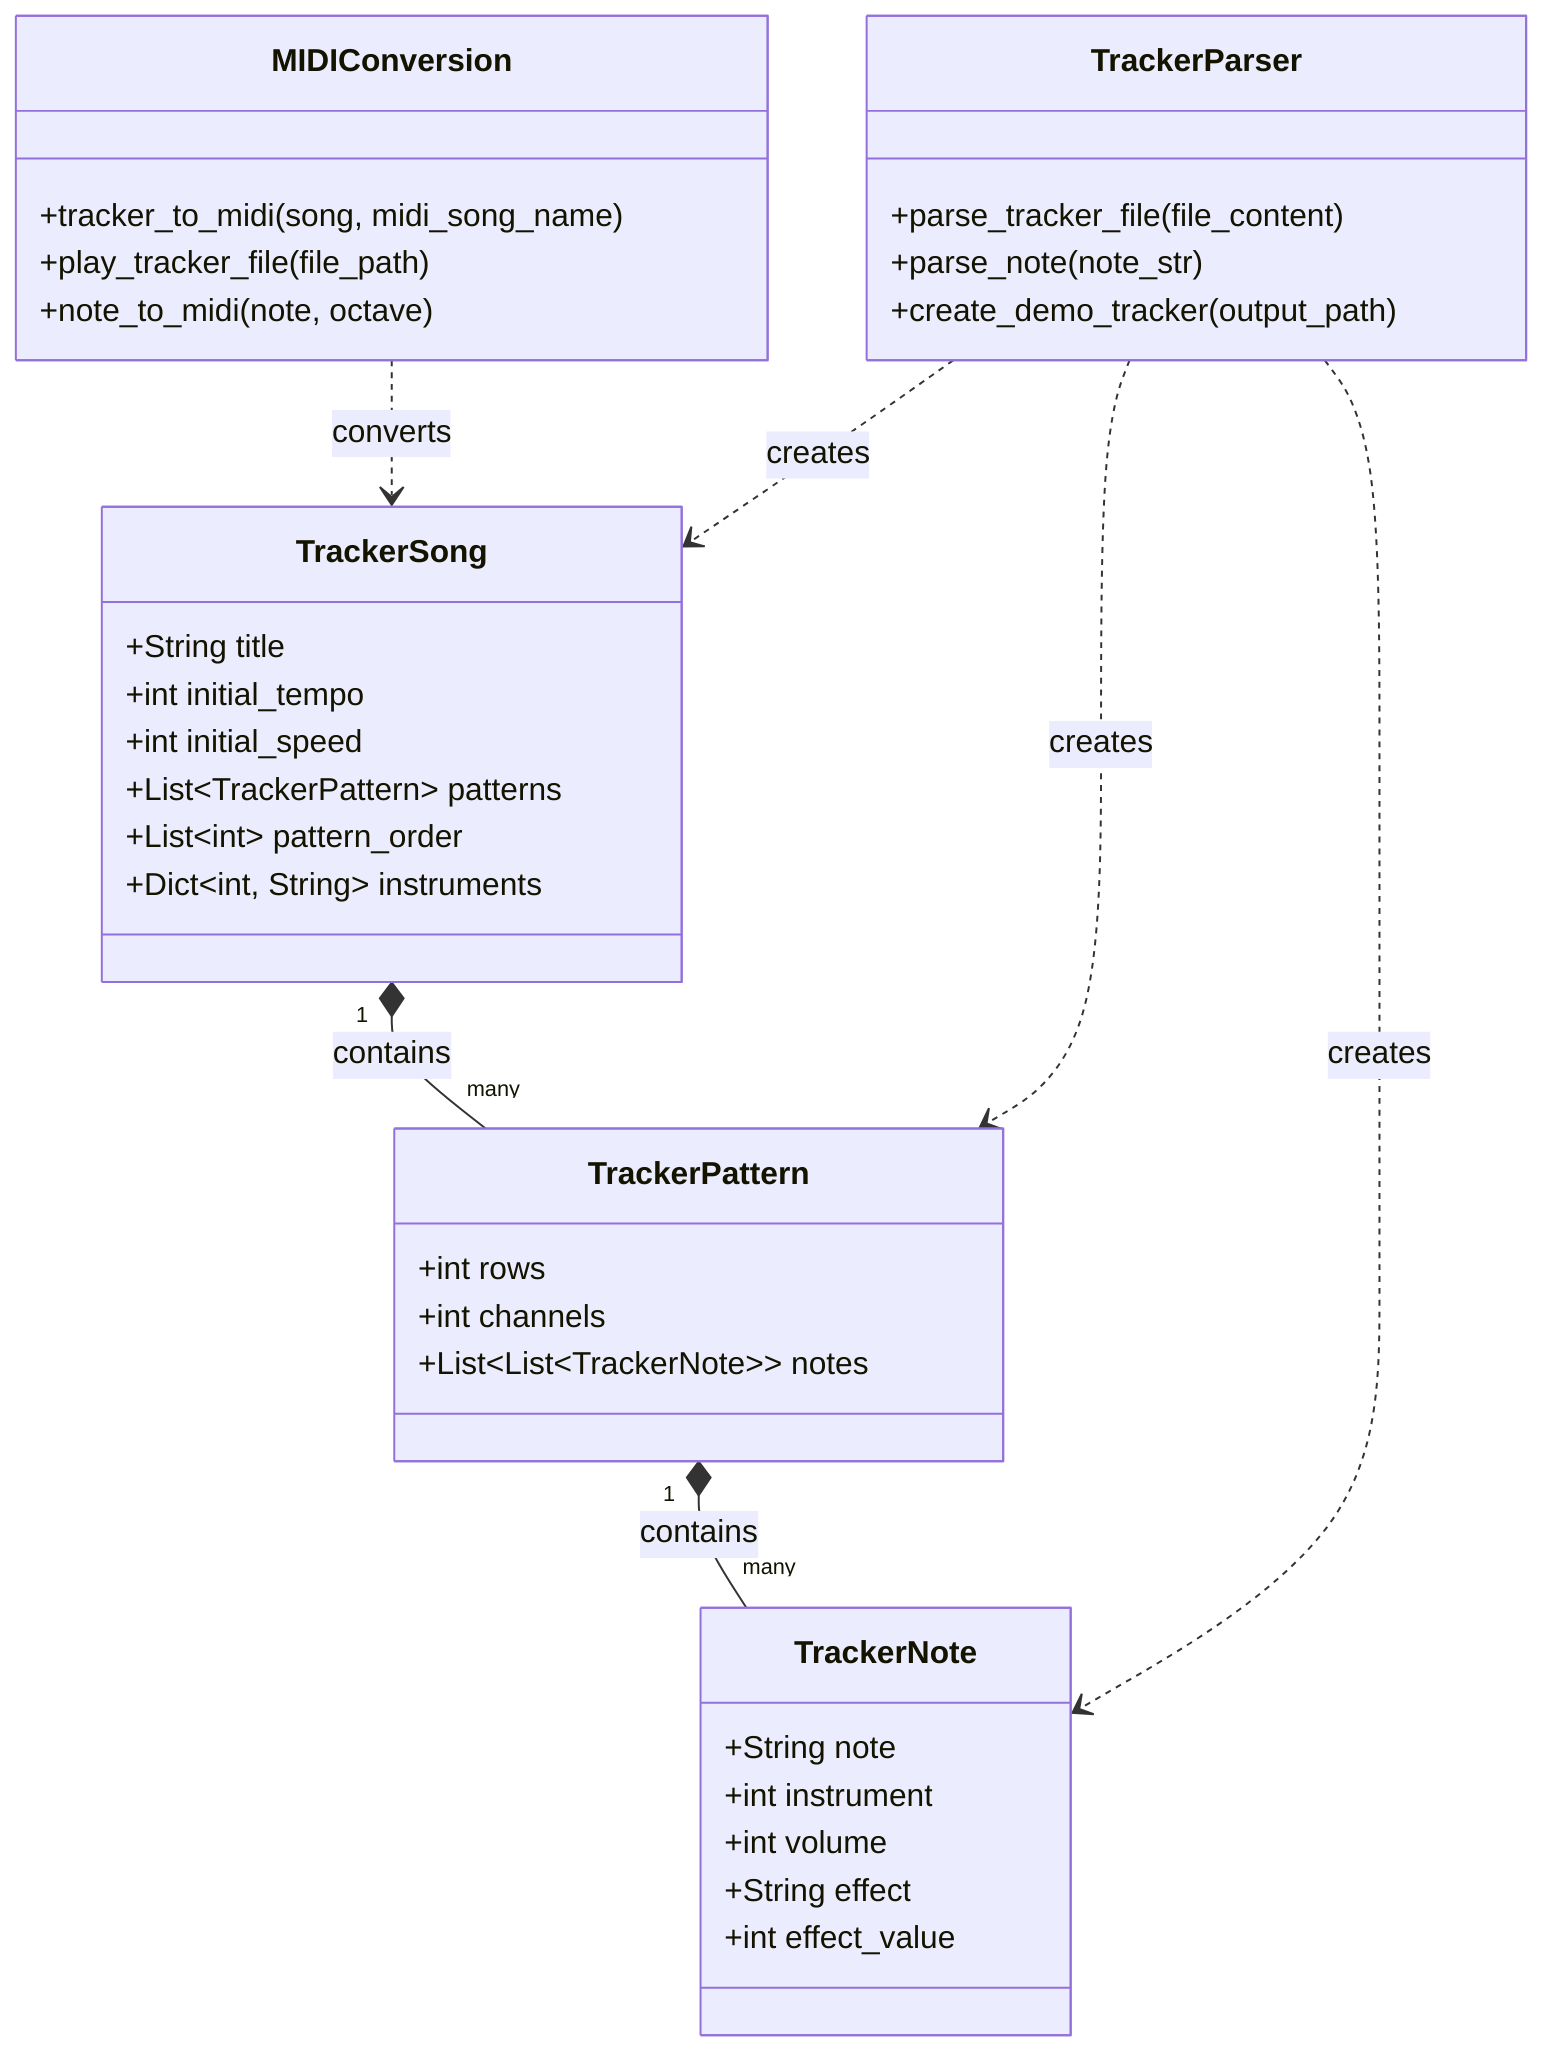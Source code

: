 classDiagram
    class TrackerSong {
        +String title
        +int initial_tempo
        +int initial_speed
        +List~TrackerPattern~ patterns
        +List~int~ pattern_order
        +Dict~int, String~ instruments
    }
    
    class TrackerPattern {
        +int rows
        +int channels
        +List~List~TrackerNote~~ notes
    }
    
    class TrackerNote {
        +String note
        +int instrument
        +int volume
        +String effect
        +int effect_value
    }
    
    TrackerSong "1" *-- "many" TrackerPattern : contains
    TrackerPattern "1" *-- "many" TrackerNote : contains
    
    class MIDIConversion {
        +tracker_to_midi(song, midi_song_name)
        +play_tracker_file(file_path)
        +note_to_midi(note, octave)
    }
    
    class TrackerParser {
        +parse_tracker_file(file_content)
        +parse_note(note_str)
        +create_demo_tracker(output_path)
    }
    
    TrackerParser ..> TrackerSong : creates
    TrackerParser ..> TrackerPattern : creates
    TrackerParser ..> TrackerNote : creates
    MIDIConversion ..> TrackerSong : converts